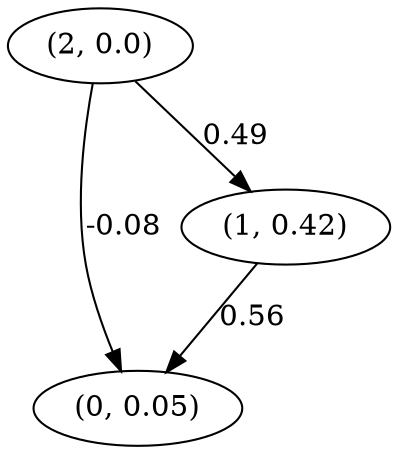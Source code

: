 digraph {
    0 [ label = "(0, 0.05)" ]
    1 [ label = "(1, 0.42)" ]
    2 [ label = "(2, 0.0)" ]
    1 -> 0 [ label = "0.56" ]
    2 -> 0 [ label = "-0.08" ]
    2 -> 1 [ label = "0.49" ]
}

